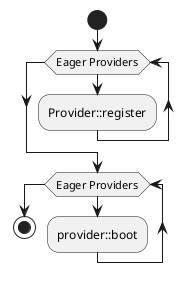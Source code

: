 @startuml

start
while (Eager Providers)
    :Provider::register;
endwhile

while (Eager Providers)
    :provider::boot;
endwhile
stop

@enduml

